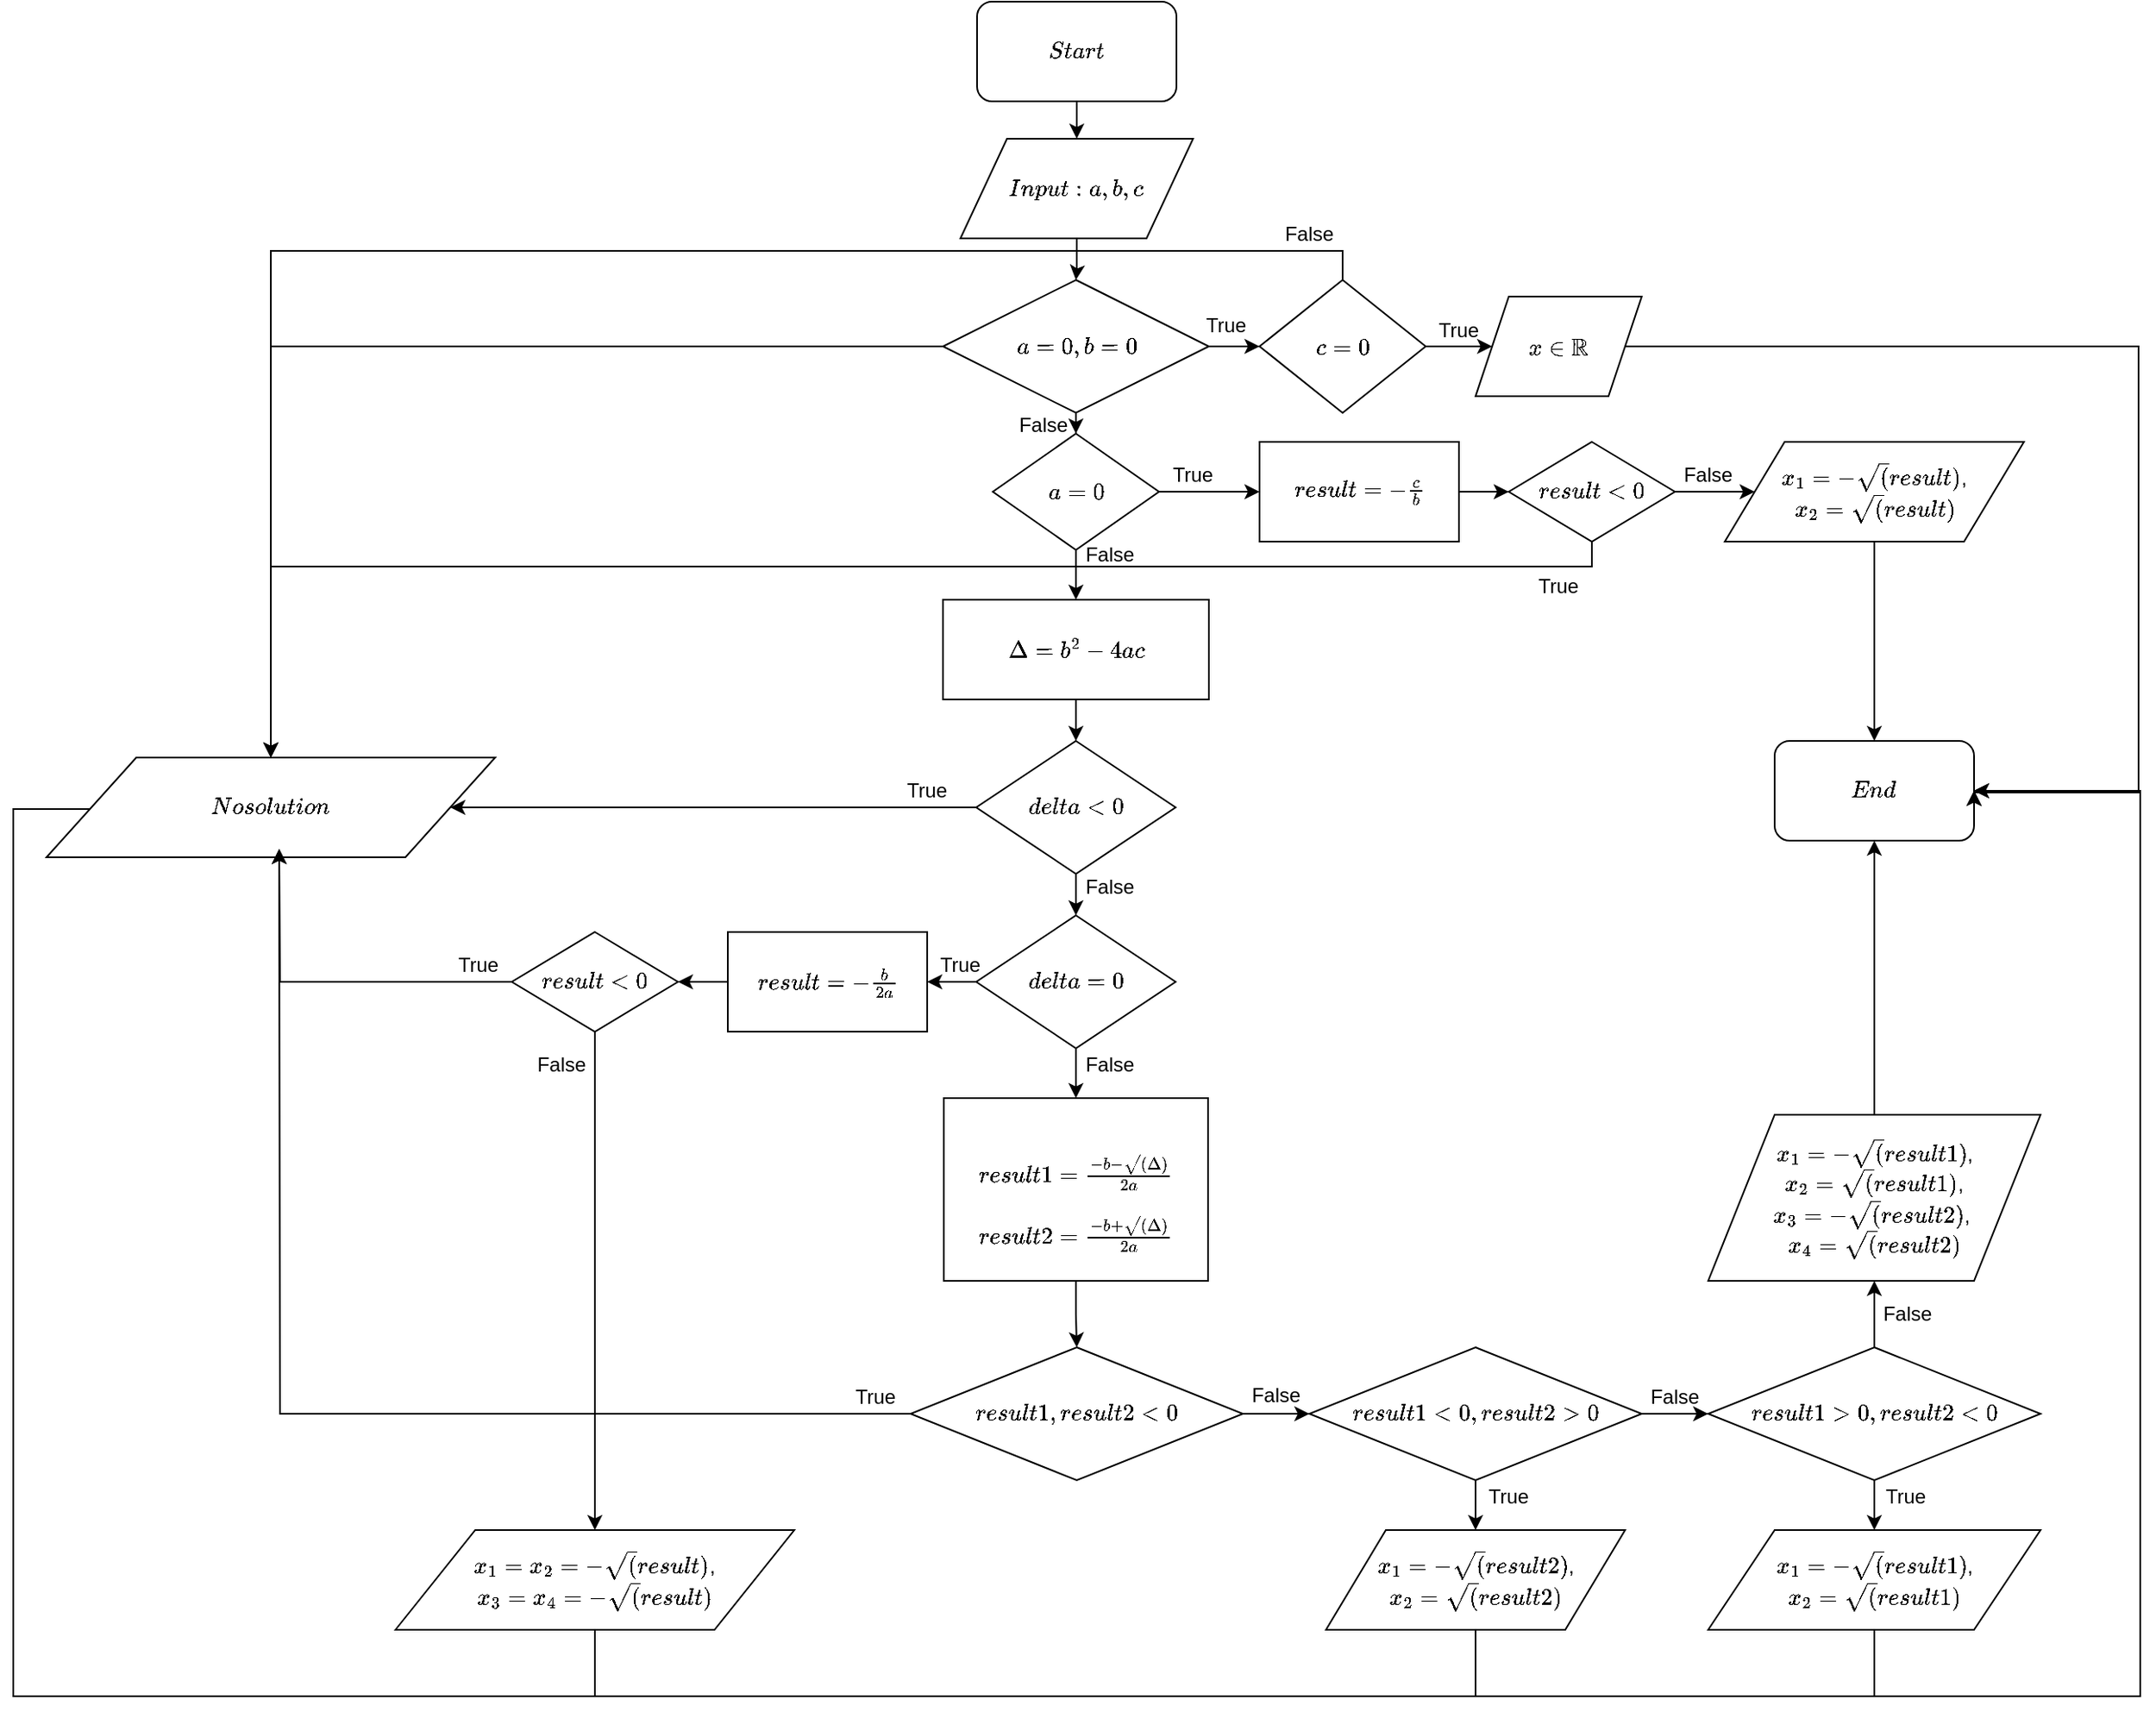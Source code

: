 <mxfile version="12.1.9" type="device" pages="1"><diagram id="RF7qimXY1I0VpQaJE-MK" name="Page-1"><mxGraphModel dx="2337" dy="605" grid="1" gridSize="10" guides="1" tooltips="1" connect="1" arrows="1" fold="1" page="1" pageScale="1" pageWidth="850" pageHeight="1100" math="1" shadow="0"><root><mxCell id="0"/><mxCell id="1" parent="0"/><mxCell id="IQMJGfHQv0OMwI9-8gfS-78" value="" style="edgeStyle=orthogonalEdgeStyle;rounded=0;orthogonalLoop=1;jettySize=auto;html=1;" edge="1" parent="1" source="6bFr9aVRN9Kf6gum_F-f-1" target="6bFr9aVRN9Kf6gum_F-f-5"><mxGeometry relative="1" as="geometry"/></mxCell><mxCell id="6bFr9aVRN9Kf6gum_F-f-1" value="\(Start\)" style="rounded=1;whiteSpace=wrap;html=1;" parent="1" vertex="1"><mxGeometry x="20" y="20" width="120" height="60" as="geometry"/></mxCell><mxCell id="IQMJGfHQv0OMwI9-8gfS-81" value="" style="edgeStyle=orthogonalEdgeStyle;rounded=0;orthogonalLoop=1;jettySize=auto;html=1;" edge="1" parent="1" source="6bFr9aVRN9Kf6gum_F-f-3" target="6bFr9aVRN9Kf6gum_F-f-33"><mxGeometry relative="1" as="geometry"/></mxCell><mxCell id="IQMJGfHQv0OMwI9-8gfS-82" value="" style="edgeStyle=orthogonalEdgeStyle;rounded=0;orthogonalLoop=1;jettySize=auto;html=1;" edge="1" parent="1" source="6bFr9aVRN9Kf6gum_F-f-3" target="6bFr9aVRN9Kf6gum_F-f-8"><mxGeometry relative="1" as="geometry"/></mxCell><mxCell id="IQMJGfHQv0OMwI9-8gfS-84" value="" style="edgeStyle=orthogonalEdgeStyle;rounded=0;orthogonalLoop=1;jettySize=auto;html=1;" edge="1" parent="1" source="6bFr9aVRN9Kf6gum_F-f-3" target="6bFr9aVRN9Kf6gum_F-f-4"><mxGeometry relative="1" as="geometry"/></mxCell><mxCell id="6bFr9aVRN9Kf6gum_F-f-3" value="\(a = 0, b = 0\)" style="rhombus;whiteSpace=wrap;html=1;" parent="1" vertex="1"><mxGeometry x="-0.5" y="187.5" width="160" height="80" as="geometry"/></mxCell><mxCell id="IQMJGfHQv0OMwI9-8gfS-85" value="" style="edgeStyle=orthogonalEdgeStyle;rounded=0;orthogonalLoop=1;jettySize=auto;html=1;" edge="1" parent="1" source="6bFr9aVRN9Kf6gum_F-f-4" target="IQMJGfHQv0OMwI9-8gfS-1"><mxGeometry relative="1" as="geometry"/></mxCell><mxCell id="IQMJGfHQv0OMwI9-8gfS-92" value="" style="edgeStyle=orthogonalEdgeStyle;rounded=0;orthogonalLoop=1;jettySize=auto;html=1;" edge="1" parent="1" source="6bFr9aVRN9Kf6gum_F-f-4" target="6bFr9aVRN9Kf6gum_F-f-51"><mxGeometry relative="1" as="geometry"/></mxCell><mxCell id="6bFr9aVRN9Kf6gum_F-f-4" value="\(a = 0\)" style="rhombus;whiteSpace=wrap;html=1;" parent="1" vertex="1"><mxGeometry x="29.5" y="280" width="100" height="70" as="geometry"/></mxCell><mxCell id="IQMJGfHQv0OMwI9-8gfS-80" value="" style="edgeStyle=orthogonalEdgeStyle;rounded=0;orthogonalLoop=1;jettySize=auto;html=1;" edge="1" parent="1" source="6bFr9aVRN9Kf6gum_F-f-5" target="6bFr9aVRN9Kf6gum_F-f-3"><mxGeometry relative="1" as="geometry"/></mxCell><mxCell id="6bFr9aVRN9Kf6gum_F-f-5" value="\(Input: a, b, c\)" style="shape=parallelogram;perimeter=parallelogramPerimeter;whiteSpace=wrap;html=1;" parent="1" vertex="1"><mxGeometry x="10" y="102.5" width="140" height="60" as="geometry"/></mxCell><mxCell id="IQMJGfHQv0OMwI9-8gfS-154" value="" style="edgeStyle=orthogonalEdgeStyle;rounded=0;orthogonalLoop=1;jettySize=auto;html=1;entryX=1;entryY=0.5;entryDx=0;entryDy=0;exitX=0;exitY=0.5;exitDx=0;exitDy=0;" edge="1" parent="1" source="6bFr9aVRN9Kf6gum_F-f-8" target="6bFr9aVRN9Kf6gum_F-f-24"><mxGeometry relative="1" as="geometry"><mxPoint x="720" y="1040" as="targetPoint"/><Array as="points"><mxPoint x="-560" y="506"/><mxPoint x="-560" y="1040"/><mxPoint x="720" y="1040"/><mxPoint x="720" y="496"/></Array></mxGeometry></mxCell><mxCell id="6bFr9aVRN9Kf6gum_F-f-8" value="\(Nosolution\)" style="shape=parallelogram;perimeter=parallelogramPerimeter;whiteSpace=wrap;html=1;" parent="1" vertex="1"><mxGeometry x="-540" y="475" width="270" height="60" as="geometry"/></mxCell><mxCell id="IQMJGfHQv0OMwI9-8gfS-185" value="" style="edgeStyle=orthogonalEdgeStyle;rounded=0;orthogonalLoop=1;jettySize=auto;html=1;entryX=1;entryY=0.5;entryDx=0;entryDy=0;" edge="1" parent="1" source="6bFr9aVRN9Kf6gum_F-f-10" target="6bFr9aVRN9Kf6gum_F-f-24"><mxGeometry relative="1" as="geometry"><mxPoint x="720" y="500" as="targetPoint"/><Array as="points"><mxPoint x="719" y="228"/><mxPoint x="719" y="495"/></Array></mxGeometry></mxCell><mxCell id="6bFr9aVRN9Kf6gum_F-f-10" value="\(x \in \mathbb{R}\)" style="shape=parallelogram;perimeter=parallelogramPerimeter;whiteSpace=wrap;html=1;" parent="1" vertex="1"><mxGeometry x="320" y="197.5" width="100" height="60" as="geometry"/></mxCell><mxCell id="6bFr9aVRN9Kf6gum_F-f-24" value="\(End\)" style="rounded=1;whiteSpace=wrap;html=1;" parent="1" vertex="1"><mxGeometry x="500" y="465" width="120" height="60" as="geometry"/></mxCell><mxCell id="IQMJGfHQv0OMwI9-8gfS-83" value="" style="edgeStyle=orthogonalEdgeStyle;rounded=0;orthogonalLoop=1;jettySize=auto;html=1;" edge="1" parent="1" source="6bFr9aVRN9Kf6gum_F-f-33" target="6bFr9aVRN9Kf6gum_F-f-10"><mxGeometry relative="1" as="geometry"/></mxCell><mxCell id="IQMJGfHQv0OMwI9-8gfS-152" value="" style="edgeStyle=orthogonalEdgeStyle;rounded=0;orthogonalLoop=1;jettySize=auto;html=1;entryX=0.5;entryY=0;entryDx=0;entryDy=0;" edge="1" parent="1" source="6bFr9aVRN9Kf6gum_F-f-33" target="6bFr9aVRN9Kf6gum_F-f-8"><mxGeometry relative="1" as="geometry"><mxPoint x="-400" y="160" as="targetPoint"/><Array as="points"><mxPoint x="240" y="170"/><mxPoint x="-405" y="170"/></Array></mxGeometry></mxCell><mxCell id="6bFr9aVRN9Kf6gum_F-f-33" value="\(c = 0\)" style="rhombus;whiteSpace=wrap;html=1;" parent="1" vertex="1"><mxGeometry x="190" y="187.5" width="100" height="80" as="geometry"/></mxCell><mxCell id="IQMJGfHQv0OMwI9-8gfS-95" value="" style="edgeStyle=orthogonalEdgeStyle;rounded=0;orthogonalLoop=1;jettySize=auto;html=1;" edge="1" parent="1" source="6bFr9aVRN9Kf6gum_F-f-51" target="6bFr9aVRN9Kf6gum_F-f-53"><mxGeometry relative="1" as="geometry"/></mxCell><mxCell id="6bFr9aVRN9Kf6gum_F-f-51" value="\(\Delta = b^2 - 4ac\)" style="rounded=0;whiteSpace=wrap;html=1;" parent="1" vertex="1"><mxGeometry x="-0.5" y="380" width="160" height="60" as="geometry"/></mxCell><mxCell id="IQMJGfHQv0OMwI9-8gfS-94" value="" style="edgeStyle=orthogonalEdgeStyle;rounded=0;orthogonalLoop=1;jettySize=auto;html=1;" edge="1" parent="1" source="6bFr9aVRN9Kf6gum_F-f-53" target="6bFr9aVRN9Kf6gum_F-f-8"><mxGeometry relative="1" as="geometry"><mxPoint x="-60" y="500" as="targetPoint"/></mxGeometry></mxCell><mxCell id="IQMJGfHQv0OMwI9-8gfS-96" value="" style="edgeStyle=orthogonalEdgeStyle;rounded=0;orthogonalLoop=1;jettySize=auto;html=1;" edge="1" parent="1" source="6bFr9aVRN9Kf6gum_F-f-53" target="6bFr9aVRN9Kf6gum_F-f-54"><mxGeometry relative="1" as="geometry"/></mxCell><mxCell id="6bFr9aVRN9Kf6gum_F-f-53" value="\(delta &amp;lt; 0\)" style="rhombus;whiteSpace=wrap;html=1;" parent="1" vertex="1"><mxGeometry x="19.5" y="465" width="120" height="80" as="geometry"/></mxCell><mxCell id="IQMJGfHQv0OMwI9-8gfS-106" value="" style="edgeStyle=orthogonalEdgeStyle;rounded=0;orthogonalLoop=1;jettySize=auto;html=1;" edge="1" parent="1" source="6bFr9aVRN9Kf6gum_F-f-54" target="IQMJGfHQv0OMwI9-8gfS-27"><mxGeometry relative="1" as="geometry"/></mxCell><mxCell id="IQMJGfHQv0OMwI9-8gfS-114" value="" style="edgeStyle=orthogonalEdgeStyle;rounded=0;orthogonalLoop=1;jettySize=auto;html=1;" edge="1" parent="1" source="6bFr9aVRN9Kf6gum_F-f-54" target="IQMJGfHQv0OMwI9-8gfS-44"><mxGeometry relative="1" as="geometry"/></mxCell><mxCell id="6bFr9aVRN9Kf6gum_F-f-54" value="\(delta = 0\)" style="rhombus;whiteSpace=wrap;html=1;" parent="1" vertex="1"><mxGeometry x="19.5" y="570" width="120" height="80" as="geometry"/></mxCell><mxCell id="IQMJGfHQv0OMwI9-8gfS-88" value="" style="edgeStyle=orthogonalEdgeStyle;rounded=0;orthogonalLoop=1;jettySize=auto;html=1;" edge="1" parent="1" source="IQMJGfHQv0OMwI9-8gfS-1" target="IQMJGfHQv0OMwI9-8gfS-2"><mxGeometry relative="1" as="geometry"/></mxCell><mxCell id="IQMJGfHQv0OMwI9-8gfS-1" value="\(&amp;nbsp;result =&amp;nbsp;&lt;br&gt;-\frac{c}{b}\)" style="rounded=0;whiteSpace=wrap;html=1;" vertex="1" parent="1"><mxGeometry x="190" y="285" width="120" height="60" as="geometry"/></mxCell><mxCell id="IQMJGfHQv0OMwI9-8gfS-90" value="" style="edgeStyle=orthogonalEdgeStyle;rounded=0;orthogonalLoop=1;jettySize=auto;html=1;" edge="1" parent="1" source="IQMJGfHQv0OMwI9-8gfS-2" target="IQMJGfHQv0OMwI9-8gfS-89"><mxGeometry relative="1" as="geometry"/></mxCell><mxCell id="IQMJGfHQv0OMwI9-8gfS-138" value="" style="edgeStyle=orthogonalEdgeStyle;rounded=0;orthogonalLoop=1;jettySize=auto;html=1;entryX=0.5;entryY=0;entryDx=0;entryDy=0;" edge="1" parent="1" source="IQMJGfHQv0OMwI9-8gfS-2" target="6bFr9aVRN9Kf6gum_F-f-8"><mxGeometry relative="1" as="geometry"><mxPoint x="390" y="425" as="targetPoint"/><Array as="points"><mxPoint x="390" y="360"/><mxPoint x="-405" y="360"/></Array></mxGeometry></mxCell><mxCell id="IQMJGfHQv0OMwI9-8gfS-2" value="\(result &amp;lt; 0\)" style="rhombus;whiteSpace=wrap;html=1;" vertex="1" parent="1"><mxGeometry x="340" y="285" width="100" height="60" as="geometry"/></mxCell><mxCell id="IQMJGfHQv0OMwI9-8gfS-107" value="" style="edgeStyle=orthogonalEdgeStyle;rounded=0;orthogonalLoop=1;jettySize=auto;html=1;" edge="1" parent="1" source="IQMJGfHQv0OMwI9-8gfS-27" target="IQMJGfHQv0OMwI9-8gfS-29"><mxGeometry relative="1" as="geometry"/></mxCell><mxCell id="IQMJGfHQv0OMwI9-8gfS-113" value="" style="edgeStyle=orthogonalEdgeStyle;rounded=0;orthogonalLoop=1;jettySize=auto;html=1;" edge="1" parent="1" source="IQMJGfHQv0OMwI9-8gfS-29" target="IQMJGfHQv0OMwI9-8gfS-112"><mxGeometry relative="1" as="geometry"/></mxCell><mxCell id="IQMJGfHQv0OMwI9-8gfS-136" value="" style="edgeStyle=orthogonalEdgeStyle;rounded=0;orthogonalLoop=1;jettySize=auto;html=1;" edge="1" parent="1" source="IQMJGfHQv0OMwI9-8gfS-29"><mxGeometry relative="1" as="geometry"><mxPoint x="-400" y="530" as="targetPoint"/></mxGeometry></mxCell><mxCell id="IQMJGfHQv0OMwI9-8gfS-29" value="\(result &amp;lt; 0\)" style="rhombus;whiteSpace=wrap;html=1;" vertex="1" parent="1"><mxGeometry x="-260" y="580" width="100" height="60" as="geometry"/></mxCell><mxCell id="IQMJGfHQv0OMwI9-8gfS-121" value="" style="edgeStyle=orthogonalEdgeStyle;rounded=0;orthogonalLoop=1;jettySize=auto;html=1;" edge="1" parent="1" source="IQMJGfHQv0OMwI9-8gfS-44" target="IQMJGfHQv0OMwI9-8gfS-120"><mxGeometry relative="1" as="geometry"/></mxCell><mxCell id="IQMJGfHQv0OMwI9-8gfS-44" value="&lt;div&gt;&lt;br&gt;&lt;/div&gt;\(result1 =&amp;nbsp;&amp;nbsp;&lt;br&gt;\frac{-b - \sqrt(\Delta)}{2a}\)&lt;br&gt;&lt;br&gt;\(result2 = \frac{-b + \sqrt(\Delta)}{2a}\)" style="rounded=0;whiteSpace=wrap;html=1;" vertex="1" parent="1"><mxGeometry y="680" width="159" height="110" as="geometry"/></mxCell><mxCell id="IQMJGfHQv0OMwI9-8gfS-126" value="" style="edgeStyle=orthogonalEdgeStyle;rounded=0;orthogonalLoop=1;jettySize=auto;html=1;" edge="1" parent="1" source="IQMJGfHQv0OMwI9-8gfS-49" target="IQMJGfHQv0OMwI9-8gfS-104"><mxGeometry relative="1" as="geometry"/></mxCell><mxCell id="IQMJGfHQv0OMwI9-8gfS-127" value="" style="edgeStyle=orthogonalEdgeStyle;rounded=0;orthogonalLoop=1;jettySize=auto;html=1;" edge="1" parent="1" source="IQMJGfHQv0OMwI9-8gfS-49" target="IQMJGfHQv0OMwI9-8gfS-51"><mxGeometry relative="1" as="geometry"/></mxCell><mxCell id="IQMJGfHQv0OMwI9-8gfS-49" value="\(result1 &amp;lt; 0, result2 &amp;gt; 0\)" style="rhombus;whiteSpace=wrap;html=1;" vertex="1" parent="1"><mxGeometry x="220" y="830" width="200" height="80" as="geometry"/></mxCell><mxCell id="IQMJGfHQv0OMwI9-8gfS-129" value="" style="edgeStyle=orthogonalEdgeStyle;rounded=0;orthogonalLoop=1;jettySize=auto;html=1;" edge="1" parent="1" source="IQMJGfHQv0OMwI9-8gfS-104" target="IQMJGfHQv0OMwI9-8gfS-77"><mxGeometry relative="1" as="geometry"/></mxCell><mxCell id="IQMJGfHQv0OMwI9-8gfS-132" value="" style="edgeStyle=orthogonalEdgeStyle;rounded=0;orthogonalLoop=1;jettySize=auto;html=1;" edge="1" parent="1" source="IQMJGfHQv0OMwI9-8gfS-104" target="IQMJGfHQv0OMwI9-8gfS-131"><mxGeometry relative="1" as="geometry"/></mxCell><mxCell id="IQMJGfHQv0OMwI9-8gfS-104" value="\(result1 &amp;gt; 0, result2 &amp;lt; 0\)" style="rhombus;whiteSpace=wrap;html=1;" vertex="1" parent="1"><mxGeometry x="460" y="830" width="200" height="80" as="geometry"/></mxCell><mxCell id="IQMJGfHQv0OMwI9-8gfS-142" value="" style="edgeStyle=orthogonalEdgeStyle;rounded=0;orthogonalLoop=1;jettySize=auto;html=1;entryX=1;entryY=0.5;entryDx=0;entryDy=0;" edge="1" parent="1" source="IQMJGfHQv0OMwI9-8gfS-51" target="6bFr9aVRN9Kf6gum_F-f-24"><mxGeometry relative="1" as="geometry"><mxPoint x="320" y="1080" as="targetPoint"/><Array as="points"><mxPoint x="320" y="1040"/><mxPoint x="720" y="1040"/><mxPoint x="720" y="496"/></Array></mxGeometry></mxCell><mxCell id="IQMJGfHQv0OMwI9-8gfS-51" value="\(x_1 = -\sqrt(result2)\), &lt;br&gt;\(x_2 = \sqrt(result2)\)" style="shape=parallelogram;perimeter=parallelogramPerimeter;whiteSpace=wrap;html=1;" vertex="1" parent="1"><mxGeometry x="230" y="940" width="180" height="60" as="geometry"/></mxCell><mxCell id="IQMJGfHQv0OMwI9-8gfS-144" value="" style="edgeStyle=orthogonalEdgeStyle;rounded=0;orthogonalLoop=1;jettySize=auto;html=1;entryX=1;entryY=0.5;entryDx=0;entryDy=0;" edge="1" parent="1" source="IQMJGfHQv0OMwI9-8gfS-77" target="6bFr9aVRN9Kf6gum_F-f-24"><mxGeometry relative="1" as="geometry"><mxPoint x="560" y="1080" as="targetPoint"/><Array as="points"><mxPoint x="560" y="1040"/><mxPoint x="720" y="1040"/><mxPoint x="720" y="496"/></Array></mxGeometry></mxCell><mxCell id="IQMJGfHQv0OMwI9-8gfS-77" value="\(x_1 = -\sqrt(result1)\), &lt;br&gt;\(x_2 = \sqrt(result1)\)" style="shape=parallelogram;perimeter=parallelogramPerimeter;whiteSpace=wrap;html=1;" vertex="1" parent="1"><mxGeometry x="460" y="940" width="200" height="60" as="geometry"/></mxCell><mxCell id="IQMJGfHQv0OMwI9-8gfS-159" value="" style="edgeStyle=orthogonalEdgeStyle;rounded=0;orthogonalLoop=1;jettySize=auto;html=1;entryX=0.5;entryY=0;entryDx=0;entryDy=0;" edge="1" parent="1" source="IQMJGfHQv0OMwI9-8gfS-89" target="6bFr9aVRN9Kf6gum_F-f-24"><mxGeometry relative="1" as="geometry"><mxPoint x="560" y="425" as="targetPoint"/></mxGeometry></mxCell><mxCell id="IQMJGfHQv0OMwI9-8gfS-89" value="\(x_1 = -\sqrt(result)\), &lt;br&gt;\(x_2 = \sqrt(result)\)" style="shape=parallelogram;perimeter=parallelogramPerimeter;whiteSpace=wrap;html=1;" vertex="1" parent="1"><mxGeometry x="470" y="285" width="180" height="60" as="geometry"/></mxCell><mxCell id="IQMJGfHQv0OMwI9-8gfS-27" value="\(result =&amp;nbsp;&lt;br&gt;-\frac{b}{2a}\)" style="rounded=0;whiteSpace=wrap;html=1;" vertex="1" parent="1"><mxGeometry x="-130" y="580" width="120" height="60" as="geometry"/></mxCell><mxCell id="IQMJGfHQv0OMwI9-8gfS-146" value="" style="edgeStyle=orthogonalEdgeStyle;rounded=0;orthogonalLoop=1;jettySize=auto;html=1;entryX=1;entryY=0.5;entryDx=0;entryDy=0;" edge="1" parent="1" source="IQMJGfHQv0OMwI9-8gfS-112" target="6bFr9aVRN9Kf6gum_F-f-24"><mxGeometry relative="1" as="geometry"><mxPoint x="-200" y="1080" as="targetPoint"/><Array as="points"><mxPoint x="-210" y="1040"/><mxPoint x="720" y="1040"/><mxPoint x="720" y="495"/></Array></mxGeometry></mxCell><mxCell id="IQMJGfHQv0OMwI9-8gfS-112" value="\(x_1 = x_2 = -\sqrt(result)\),&lt;br&gt;\(x_3 = x_4 = -\sqrt(result)\)" style="shape=parallelogram;perimeter=parallelogramPerimeter;whiteSpace=wrap;html=1;" vertex="1" parent="1"><mxGeometry x="-330" y="940" width="240" height="60" as="geometry"/></mxCell><mxCell id="IQMJGfHQv0OMwI9-8gfS-125" value="" style="edgeStyle=orthogonalEdgeStyle;rounded=0;orthogonalLoop=1;jettySize=auto;html=1;" edge="1" parent="1" source="IQMJGfHQv0OMwI9-8gfS-120" target="IQMJGfHQv0OMwI9-8gfS-49"><mxGeometry relative="1" as="geometry"/></mxCell><mxCell id="IQMJGfHQv0OMwI9-8gfS-134" value="" style="edgeStyle=orthogonalEdgeStyle;rounded=0;orthogonalLoop=1;jettySize=auto;html=1;" edge="1" parent="1" source="IQMJGfHQv0OMwI9-8gfS-120"><mxGeometry relative="1" as="geometry"><mxPoint x="-400" y="530" as="targetPoint"/></mxGeometry></mxCell><mxCell id="IQMJGfHQv0OMwI9-8gfS-120" value="\(result1, result2 &amp;lt; 0\)" style="rhombus;whiteSpace=wrap;html=1;" vertex="1" parent="1"><mxGeometry x="-20" y="830" width="200" height="80" as="geometry"/></mxCell><mxCell id="IQMJGfHQv0OMwI9-8gfS-140" value="" style="edgeStyle=orthogonalEdgeStyle;rounded=0;orthogonalLoop=1;jettySize=auto;html=1;entryX=0.5;entryY=1;entryDx=0;entryDy=0;" edge="1" parent="1" source="IQMJGfHQv0OMwI9-8gfS-131" target="6bFr9aVRN9Kf6gum_F-f-24"><mxGeometry relative="1" as="geometry"><mxPoint x="560" y="610" as="targetPoint"/></mxGeometry></mxCell><mxCell id="IQMJGfHQv0OMwI9-8gfS-131" value="\(x_1 = -\sqrt(result1)\), &lt;br&gt;\(x_2 = \sqrt(result1)\),&lt;br&gt;\(x_3 = -\sqrt(result2)\),&amp;nbsp;&lt;br&gt;\(x_4 = \sqrt(result2)\)" style="shape=parallelogram;perimeter=parallelogramPerimeter;whiteSpace=wrap;html=1;" vertex="1" parent="1"><mxGeometry x="460" y="690" width="200" height="100" as="geometry"/></mxCell><mxCell id="IQMJGfHQv0OMwI9-8gfS-160" value="True" style="text;html=1;strokeColor=none;fillColor=none;align=center;verticalAlign=middle;whiteSpace=wrap;rounded=0;" vertex="1" parent="1"><mxGeometry x="150" y="205" width="40" height="20" as="geometry"/></mxCell><mxCell id="IQMJGfHQv0OMwI9-8gfS-162" value="True" style="text;html=1;strokeColor=none;fillColor=none;align=center;verticalAlign=middle;whiteSpace=wrap;rounded=0;" vertex="1" parent="1"><mxGeometry x="130" y="295" width="40" height="20" as="geometry"/></mxCell><mxCell id="IQMJGfHQv0OMwI9-8gfS-163" value="True" style="text;html=1;strokeColor=none;fillColor=none;align=center;verticalAlign=middle;whiteSpace=wrap;rounded=0;" vertex="1" parent="1"><mxGeometry x="290" y="207.5" width="40" height="20" as="geometry"/></mxCell><mxCell id="IQMJGfHQv0OMwI9-8gfS-164" value="False" style="text;html=1;strokeColor=none;fillColor=none;align=center;verticalAlign=middle;whiteSpace=wrap;rounded=0;" vertex="1" parent="1"><mxGeometry x="200" y="150" width="40" height="20" as="geometry"/></mxCell><mxCell id="IQMJGfHQv0OMwI9-8gfS-165" value="False" style="text;html=1;strokeColor=none;fillColor=none;align=center;verticalAlign=middle;whiteSpace=wrap;rounded=0;" vertex="1" parent="1"><mxGeometry x="440" y="295" width="40" height="20" as="geometry"/></mxCell><mxCell id="IQMJGfHQv0OMwI9-8gfS-168" value="True" style="text;html=1;strokeColor=none;fillColor=none;align=center;verticalAlign=middle;whiteSpace=wrap;rounded=0;" vertex="1" parent="1"><mxGeometry x="350" y="361.5" width="40" height="20" as="geometry"/></mxCell><mxCell id="IQMJGfHQv0OMwI9-8gfS-169" value="False" style="text;html=1;strokeColor=none;fillColor=none;align=center;verticalAlign=middle;whiteSpace=wrap;rounded=0;" vertex="1" parent="1"><mxGeometry x="40" y="265" width="40" height="20" as="geometry"/></mxCell><mxCell id="IQMJGfHQv0OMwI9-8gfS-170" value="False" style="text;html=1;strokeColor=none;fillColor=none;align=center;verticalAlign=middle;whiteSpace=wrap;rounded=0;" vertex="1" parent="1"><mxGeometry x="79.5" y="342.5" width="40" height="20" as="geometry"/></mxCell><mxCell id="IQMJGfHQv0OMwI9-8gfS-171" value="True" style="text;html=1;strokeColor=none;fillColor=none;align=center;verticalAlign=middle;whiteSpace=wrap;rounded=0;" vertex="1" parent="1"><mxGeometry x="-30" y="485" width="40" height="20" as="geometry"/></mxCell><mxCell id="IQMJGfHQv0OMwI9-8gfS-173" value="True" style="text;html=1;strokeColor=none;fillColor=none;align=center;verticalAlign=middle;whiteSpace=wrap;rounded=0;" vertex="1" parent="1"><mxGeometry x="-10" y="590" width="40" height="20" as="geometry"/></mxCell><mxCell id="IQMJGfHQv0OMwI9-8gfS-174" value="True" style="text;html=1;strokeColor=none;fillColor=none;align=center;verticalAlign=middle;whiteSpace=wrap;rounded=0;" vertex="1" parent="1"><mxGeometry x="-300" y="590" width="40" height="20" as="geometry"/></mxCell><mxCell id="IQMJGfHQv0OMwI9-8gfS-175" value="False" style="text;html=1;strokeColor=none;fillColor=none;align=center;verticalAlign=middle;whiteSpace=wrap;rounded=0;" vertex="1" parent="1"><mxGeometry x="80" y="542.5" width="40" height="20" as="geometry"/></mxCell><mxCell id="IQMJGfHQv0OMwI9-8gfS-176" value="False" style="text;html=1;strokeColor=none;fillColor=none;align=center;verticalAlign=middle;whiteSpace=wrap;rounded=0;" vertex="1" parent="1"><mxGeometry x="80" y="650" width="40" height="20" as="geometry"/></mxCell><mxCell id="IQMJGfHQv0OMwI9-8gfS-177" value="False" style="text;html=1;strokeColor=none;fillColor=none;align=center;verticalAlign=middle;whiteSpace=wrap;rounded=0;" vertex="1" parent="1"><mxGeometry x="-250" y="650" width="40" height="20" as="geometry"/></mxCell><mxCell id="IQMJGfHQv0OMwI9-8gfS-178" value="True" style="text;html=1;strokeColor=none;fillColor=none;align=center;verticalAlign=middle;whiteSpace=wrap;rounded=0;" vertex="1" parent="1"><mxGeometry x="-61.5" y="850" width="40" height="20" as="geometry"/></mxCell><mxCell id="IQMJGfHQv0OMwI9-8gfS-179" value="False" style="text;html=1;strokeColor=none;fillColor=none;align=center;verticalAlign=middle;whiteSpace=wrap;rounded=0;" vertex="1" parent="1"><mxGeometry x="180" y="849" width="40" height="20" as="geometry"/></mxCell><mxCell id="IQMJGfHQv0OMwI9-8gfS-180" value="False" style="text;html=1;strokeColor=none;fillColor=none;align=center;verticalAlign=middle;whiteSpace=wrap;rounded=0;" vertex="1" parent="1"><mxGeometry x="420" y="850" width="40" height="20" as="geometry"/></mxCell><mxCell id="IQMJGfHQv0OMwI9-8gfS-181" value="True" style="text;html=1;strokeColor=none;fillColor=none;align=center;verticalAlign=middle;whiteSpace=wrap;rounded=0;" vertex="1" parent="1"><mxGeometry x="320" y="910" width="40" height="20" as="geometry"/></mxCell><mxCell id="IQMJGfHQv0OMwI9-8gfS-182" value="True" style="text;html=1;strokeColor=none;fillColor=none;align=center;verticalAlign=middle;whiteSpace=wrap;rounded=0;" vertex="1" parent="1"><mxGeometry x="558.5" y="910" width="40" height="20" as="geometry"/></mxCell><mxCell id="IQMJGfHQv0OMwI9-8gfS-183" value="False" style="text;html=1;strokeColor=none;fillColor=none;align=center;verticalAlign=middle;whiteSpace=wrap;rounded=0;" vertex="1" parent="1"><mxGeometry x="560" y="800" width="40" height="20" as="geometry"/></mxCell></root></mxGraphModel></diagram></mxfile>